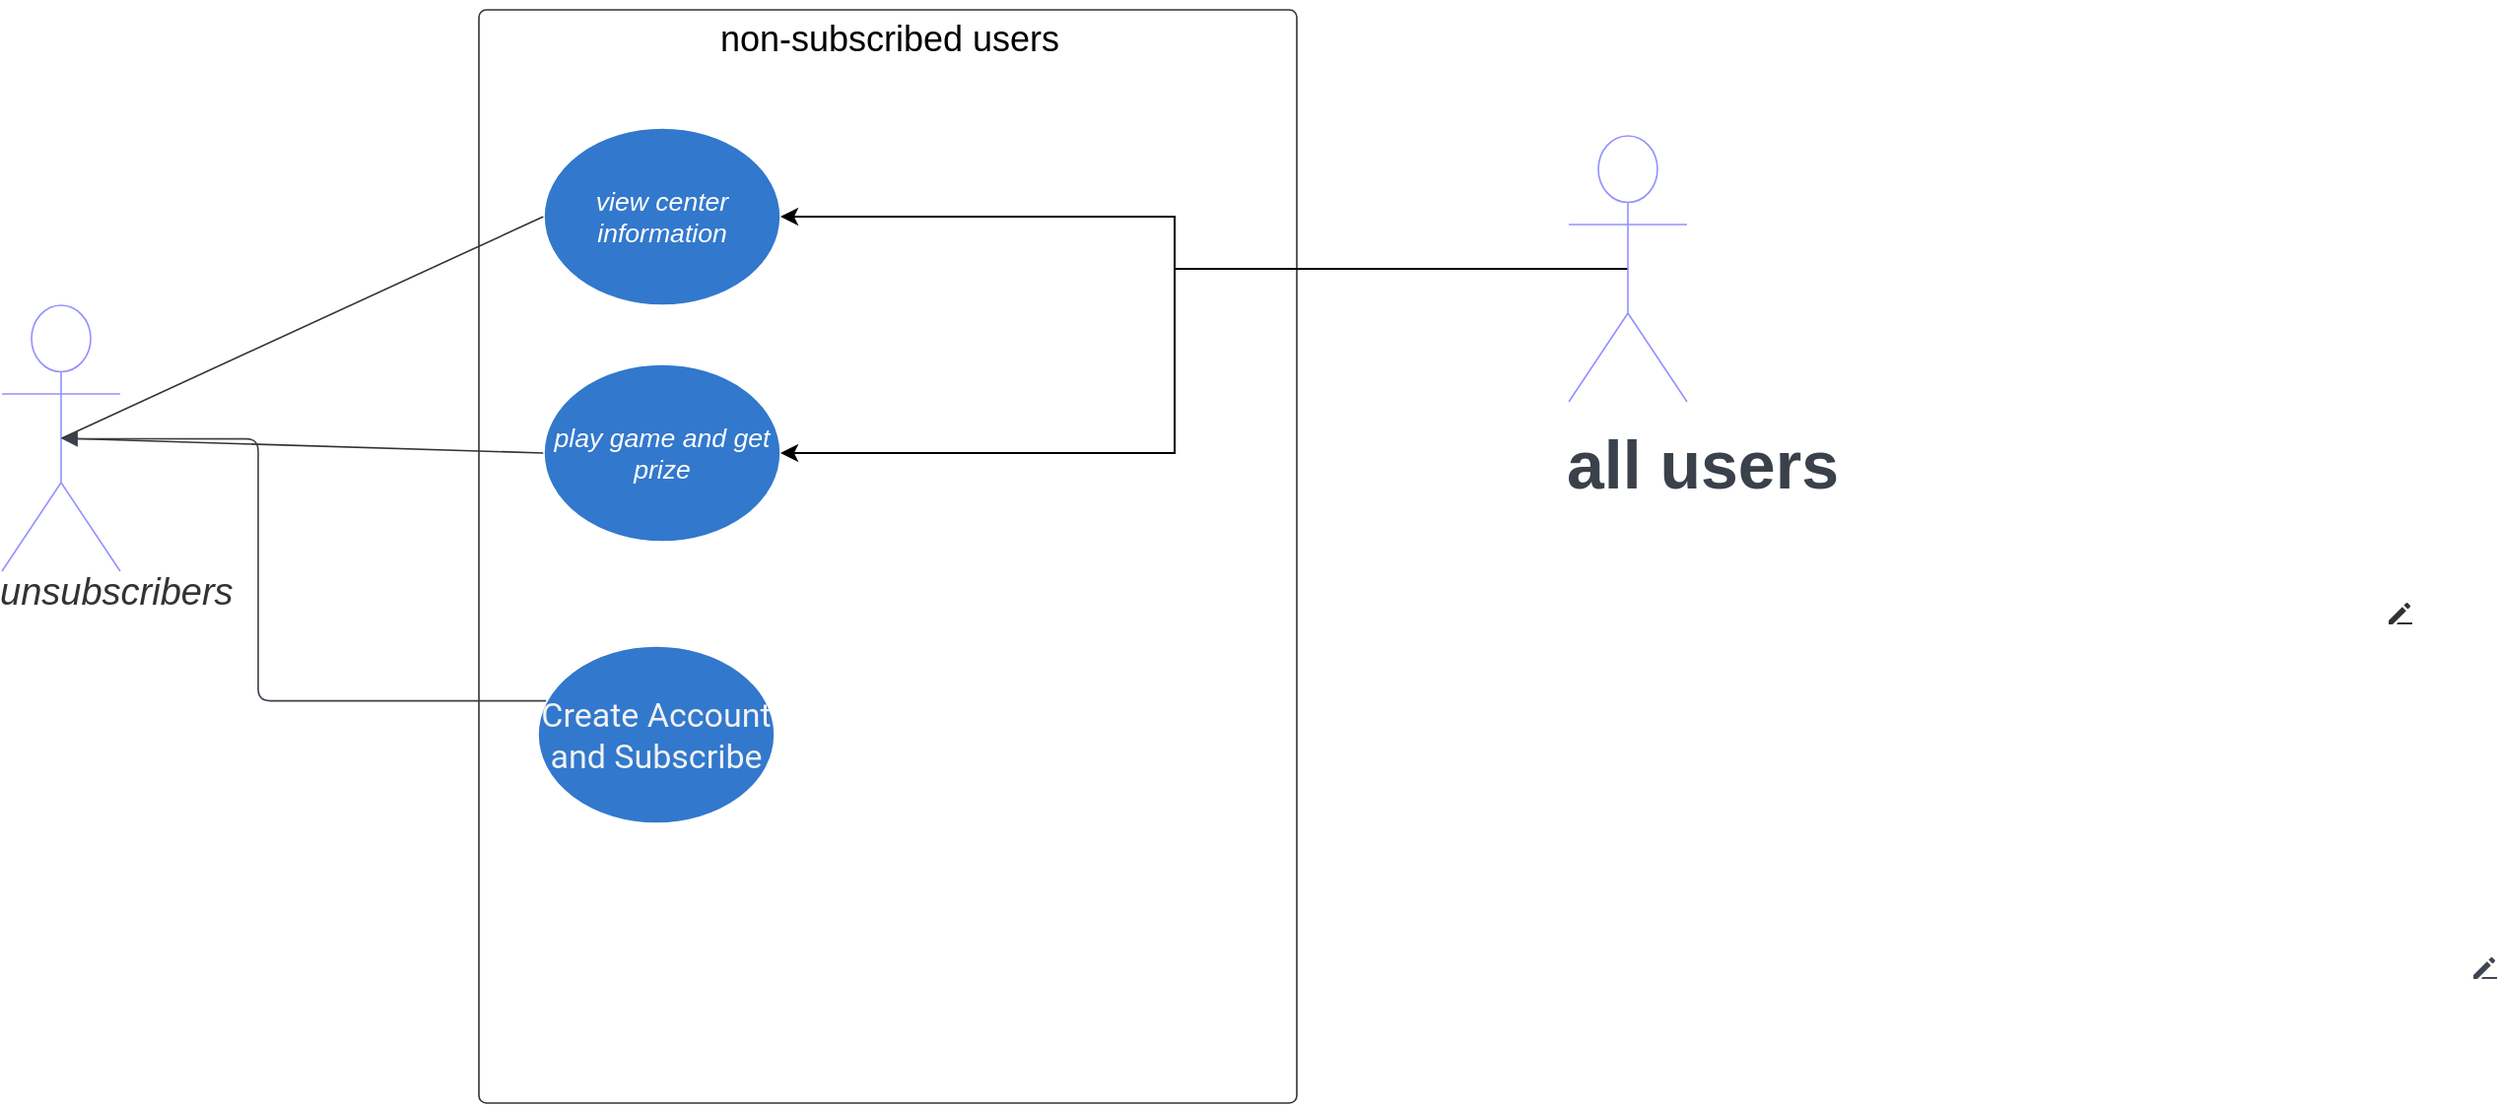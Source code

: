 <mxfile version="21.1.7" type="device">
  <diagram name="Page-1" id="lrsLOKvIHGKwg1ejUGLV">
    <mxGraphModel dx="1045" dy="603" grid="1" gridSize="10" guides="1" tooltips="1" connect="1" arrows="1" fold="1" page="1" pageScale="1" pageWidth="850" pageHeight="1100" math="0" shadow="0">
      <root>
        <mxCell id="0" />
        <mxCell id="1" parent="0" />
        <mxCell id="K1yOFc5Lnt13O5tddPrK-44" value="" style="html=1;overflow=block;blockSpacing=1;whiteSpace=wrap;container=1;pointerEvents=0;collapsible=0;recursiveResize=0;fontSize=16;fontColor=default;spacing=0;verticalAlign=bottom;strokeColor=#333333;strokeOpacity=100;fillOpacity=0;rounded=1;absoluteArcSize=1;arcSize=7.5;fillColor=#000000;strokeWidth=0.8;lucidId=WHhOFEYJE7QZ;" vertex="1" parent="1">
          <mxGeometry x="302" y="195" width="415" height="555" as="geometry" />
        </mxCell>
        <mxCell id="K1yOFc5Lnt13O5tddPrK-89" value="&lt;font style=&quot;font-size: 18px;&quot;&gt;non-subscribed users&lt;/font&gt;" style="text;html=1;align=center;verticalAlign=middle;resizable=0;points=[];autosize=1;strokeColor=none;fillColor=none;" vertex="1" parent="K1yOFc5Lnt13O5tddPrK-44">
          <mxGeometry x="107.5" y="-5" width="200" height="40" as="geometry" />
        </mxCell>
        <mxCell id="K1yOFc5Lnt13O5tddPrK-45" value="&lt;font style=&quot;font-size: 19px;&quot;&gt;unsubscribers&lt;/font&gt;" style="html=1;overflow=block;blockSpacing=1;shape=umlActor;labelPosition=center;verticalLabelPosition=bottom;verticalAlign=top;whiteSpace=nowrap;fontSize=13.3;fontColor=#333333;fontStyle=2;spacing=0;strokeColor=#9391ff;strokeOpacity=100;rounded=1;absoluteArcSize=1;arcSize=7.5;fillColor=#ffffff;strokeWidth=0.8;lucidId=WHhOykRFqYFX;" vertex="1" parent="1">
          <mxGeometry x="60" y="345" width="60" height="135" as="geometry" />
        </mxCell>
        <mxCell id="K1yOFc5Lnt13O5tddPrK-46" value="view center information" style="html=1;overflow=block;blockSpacing=1;whiteSpace=wrap;ellipse;fontSize=13.3;fontColor=#ffffff;fontStyle=2;align=center;spacing=0;verticalAlign=middle;strokeColor=#ffffff;strokeOpacity=100;fillOpacity=100;rounded=1;absoluteArcSize=1;arcSize=7.5;fillColor=#3278cc;strokeWidth=0.8;lucidId=WHhOq06jzMXS;" vertex="1" parent="1">
          <mxGeometry x="335" y="255" width="120" height="90" as="geometry" />
        </mxCell>
        <mxCell id="K1yOFc5Lnt13O5tddPrK-47" value="play game and get prize" style="html=1;overflow=block;blockSpacing=1;whiteSpace=wrap;ellipse;fontSize=13.3;fontColor=#ffffff;fontStyle=2;align=center;spacing=0;verticalAlign=middle;strokeColor=#ffffff;strokeOpacity=100;fillOpacity=100;rounded=1;absoluteArcSize=1;arcSize=7.5;fillColor=#3278cc;strokeWidth=0.8;lucidId=WHhOTKW0KHLQ;" vertex="1" parent="1">
          <mxGeometry x="335" y="375" width="120" height="90" as="geometry" />
        </mxCell>
        <mxCell id="K1yOFc5Lnt13O5tddPrK-48" value="" style="html=1;jettySize=18;whiteSpace=wrap;fontSize=13;strokeColor=#333333;strokeOpacity=100;strokeWidth=0.8;rounded=0;startArrow=none;endArrow=none;exitX=0.506;exitY=0.5;exitPerimeter=0;entryX=-0.003;entryY=0.5;entryPerimeter=0;lucidId=WHhObgUioiHU;" edge="1" parent="1" source="K1yOFc5Lnt13O5tddPrK-45" target="K1yOFc5Lnt13O5tddPrK-46">
          <mxGeometry width="100" height="100" relative="1" as="geometry">
            <Array as="points" />
          </mxGeometry>
        </mxCell>
        <mxCell id="K1yOFc5Lnt13O5tddPrK-49" value="" style="html=1;jettySize=18;whiteSpace=wrap;fontSize=13;strokeColor=#333333;strokeOpacity=100;strokeWidth=0.8;rounded=0;startArrow=none;endArrow=none;exitX=0.506;exitY=0.5;exitPerimeter=0;entryX=-0.003;entryY=0.5;entryPerimeter=0;lucidId=WHhOWII5UVHY;" edge="1" parent="1" source="K1yOFc5Lnt13O5tddPrK-45" target="K1yOFc5Lnt13O5tddPrK-47">
          <mxGeometry width="100" height="100" relative="1" as="geometry">
            <Array as="points" />
          </mxGeometry>
        </mxCell>
        <mxCell id="K1yOFc5Lnt13O5tddPrK-54" value="" style="group;dropTarget=0;pointerEvents=0;" vertex="1" parent="1">
          <mxGeometry x="1271" y="496" width="12" height="11" as="geometry" />
        </mxCell>
        <mxCell id="K1yOFc5Lnt13O5tddPrK-55" value="" style="shape=image;verticalLabelPosition=bottom;labelBackgroundColor=default;verticalAlign=top;aspect=fixed;imageAspect=0;image=data:image/svg+xml,PHN2ZyB2aWV3Qm94PSIwIDAgMSAxIiB4bWxucz0iaHR0cDovL3d3dy53My5vcmcvMjAwMC9zdmciPjxwYXRoIGQ9Ik0gMC4wODMgMCBMIDEgMCBMIDEgMSBMIDAgMSBMIDAuMDgzIDAgWiAiIGZpbGw9IiMzMzMzMzNmZiIgc3Ryb2tlPSJyZ2JhKDAsMCwwLDApIiBzdHJva2Utd2lkdGg9IjAuNzUiLz48L3N2Zz4=;html=1;" vertex="1" parent="K1yOFc5Lnt13O5tddPrK-54">
          <mxGeometry x="4" y="10" width="8" height="1" as="geometry" />
        </mxCell>
        <mxCell id="K1yOFc5Lnt13O5tddPrK-56" value="" style="shape=image;verticalLabelPosition=bottom;labelBackgroundColor=default;verticalAlign=top;aspect=fixed;imageAspect=0;image=data:image/svg+xml,PHN2ZyB2aWV3Qm94PSIwIDAgMSAxIiB4bWxucz0iaHR0cDovL3d3dy53My5vcmcvMjAwMC9zdmciPjxwYXRoIGQ9Ik0gMC45ODIgMC4yMDEgTCAwLjg4NCAwLjI5OSBMIDAuNzAxIDAuMTE2IEwgMC43OTkgMC4wMTggQyAwLjgyMyAtMC4wMDYgMC44NiAtMC4wMDYgMC44ODQgMC4wMTggTCAwLjk4MiAwLjExNiBDIDEuMDA2IDAuMTQgMS4wMDYgMC4xNzcgMC45ODIgMC4yMDEgWiBNIDAuNjI4IDAuMTg5IEwgMC44MTEgMC4zNzIgTCAwLjE4MyAxIEwgMCAxIEwgMCAwLjgxNyBMIDAuNjI4IDAuMTg5IFogIiBmaWxsPSIjMzMzMzMzZmYiIHN0cm9rZT0icmdiYSgwLDAsMCwwKSIgc3Ryb2tlLXdpZHRoPSIwLjA2ODE4MTgxODE4MTgxODE4Ii8+PC9zdmc+;html=1;" vertex="1" parent="K1yOFc5Lnt13O5tddPrK-54">
          <mxGeometry width="11" height="11" as="geometry" />
        </mxCell>
        <mxCell id="K1yOFc5Lnt13O5tddPrK-57" value="" style="group;dropTarget=0;pointerEvents=0;" vertex="1" parent="1">
          <mxGeometry x="1314" y="676" width="12" height="11" as="geometry" />
        </mxCell>
        <mxCell id="K1yOFc5Lnt13O5tddPrK-58" value="" style="shape=image;verticalLabelPosition=bottom;labelBackgroundColor=default;verticalAlign=top;aspect=fixed;imageAspect=0;image=data:image/svg+xml,PHN2ZyB2aWV3Qm94PSIwIDAgMSAxIiB4bWxucz0iaHR0cDovL3d3dy53My5vcmcvMjAwMC9zdmciPjxwYXRoIGQ9Ik0gMC4wODMgMCBMIDEgMCBMIDEgMSBMIDAgMSBMIDAuMDgzIDAgWiAiIGZpbGw9IiMzRDQ3NTIiIHN0cm9rZT0icmdiYSgwLDAsMCwwKSIgc3Ryb2tlLXdpZHRoPSIwLjc1Ii8+PC9zdmc+;html=1;" vertex="1" parent="K1yOFc5Lnt13O5tddPrK-57">
          <mxGeometry x="4" y="10" width="8" height="1" as="geometry" />
        </mxCell>
        <mxCell id="K1yOFc5Lnt13O5tddPrK-59" value="" style="shape=image;verticalLabelPosition=bottom;labelBackgroundColor=default;verticalAlign=top;aspect=fixed;imageAspect=0;image=data:image/svg+xml,PHN2ZyB2aWV3Qm94PSIwIDAgMSAxIiB4bWxucz0iaHR0cDovL3d3dy53My5vcmcvMjAwMC9zdmciPjxwYXRoIGQ9Ik0gMC45ODIgMC4yMDEgTCAwLjg4NCAwLjI5OSBMIDAuNzAxIDAuMTE2IEwgMC43OTkgMC4wMTggQyAwLjgyMyAtMC4wMDYgMC44NiAtMC4wMDYgMC44ODQgMC4wMTggTCAwLjk4MiAwLjExNiBDIDEuMDA2IDAuMTQgMS4wMDYgMC4xNzcgMC45ODIgMC4yMDEgWiBNIDAuNjI4IDAuMTg5IEwgMC44MTEgMC4zNzIgTCAwLjE4MyAxIEwgMCAxIEwgMCAwLjgxNyBMIDAuNjI4IDAuMTg5IFogIiBmaWxsPSIjM0Q0NzUyIiBzdHJva2U9InJnYmEoMCwwLDAsMCkiIHN0cm9rZS13aWR0aD0iMC4wNjgxODE4MTgxODE4MTgxOCIvPjwvc3ZnPg==;html=1;" vertex="1" parent="K1yOFc5Lnt13O5tddPrK-57">
          <mxGeometry width="11" height="11" as="geometry" />
        </mxCell>
        <mxCell id="K1yOFc5Lnt13O5tddPrK-76" value="Create Account and Subscribe" style="html=1;overflow=block;blockSpacing=1;whiteSpace=wrap;ellipse;fontSize=17;fontFamily=Roboto;fontColor=#f1f2f2;align=center;spacing=0;verticalAlign=middle;strokeColor=#ffffff;strokeOpacity=100;fillOpacity=100;rounded=1;absoluteArcSize=1;arcSize=7.5;fillColor=#3278cc;strokeWidth=0.8;lucidId=6VhO8PEclqR.;" vertex="1" parent="1">
          <mxGeometry x="332" y="518" width="120" height="90" as="geometry" />
        </mxCell>
        <mxCell id="K1yOFc5Lnt13O5tddPrK-77" value="" style="html=1;jettySize=18;whiteSpace=wrap;fontSize=13;strokeColor=#3a414a;strokeOpacity=100;strokeWidth=0.8;rounded=1;arcSize=12;edgeStyle=orthogonalEdgeStyle;startArrow=none;endArrow=block;endFill=1;exitX=0.034;exitY=0.309;exitPerimeter=0;entryX=0.506;entryY=0.502;entryPerimeter=0;lucidId=1WhOG9~WiTpj;" edge="1" parent="1" source="K1yOFc5Lnt13O5tddPrK-76" target="K1yOFc5Lnt13O5tddPrK-45">
          <mxGeometry width="100" height="100" relative="1" as="geometry">
            <Array as="points">
              <mxPoint x="190" y="546" />
              <mxPoint x="190" y="413" />
            </Array>
          </mxGeometry>
        </mxCell>
        <mxCell id="K1yOFc5Lnt13O5tddPrK-81" style="edgeStyle=orthogonalEdgeStyle;rounded=0;orthogonalLoop=1;jettySize=auto;html=1;exitX=0.5;exitY=0.5;exitDx=0;exitDy=0;exitPerimeter=0;" edge="1" parent="1" source="K1yOFc5Lnt13O5tddPrK-78" target="K1yOFc5Lnt13O5tddPrK-46">
          <mxGeometry relative="1" as="geometry" />
        </mxCell>
        <mxCell id="K1yOFc5Lnt13O5tddPrK-83" style="edgeStyle=orthogonalEdgeStyle;rounded=0;orthogonalLoop=1;jettySize=auto;html=1;exitX=0.5;exitY=0.5;exitDx=0;exitDy=0;exitPerimeter=0;" edge="1" parent="1" source="K1yOFc5Lnt13O5tddPrK-78" target="K1yOFc5Lnt13O5tddPrK-47">
          <mxGeometry relative="1" as="geometry" />
        </mxCell>
        <mxCell id="K1yOFc5Lnt13O5tddPrK-78" value="&lt;font style=&quot;font-size: 34px;&quot;&gt;all users&lt;/font&gt;" style="html=1;overflow=block;blockSpacing=1;shape=umlActor;labelPosition=center;verticalLabelPosition=bottom;verticalAlign=top;whiteSpace=nowrap;fontSize=46.7;fontColor=#3a414a;fontStyle=1;spacing=0;strokeColor=#9391ff;strokeOpacity=100;rounded=1;absoluteArcSize=1;arcSize=7.5;fillColor=#ffffff;strokeWidth=0.8;lucidId=YtoOwdXxTIv3;" vertex="1" parent="1">
          <mxGeometry x="855" y="259" width="60" height="135" as="geometry" />
        </mxCell>
      </root>
    </mxGraphModel>
  </diagram>
</mxfile>
